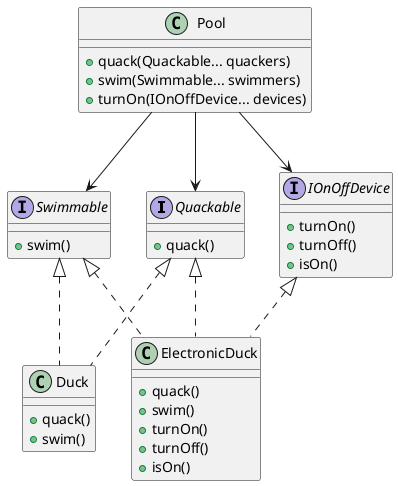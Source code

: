 @startuml lsp
interface Quackable {
    +quack()
}

interface Swimmable {
    +swim()
}

interface IOnOffDevice {
    +turnOn()
    +turnOff()
    +isOn()
}

class Duck implements Quackable, Swimmable {
    +quack()
    +swim()
}

class ElectronicDuck implements Quackable, Swimmable, IOnOffDevice {
    +quack()
    +swim()
    +turnOn()
    +turnOff()
    +isOn()
}

class Pool {
    +quack(Quackable... quackers)
    +swim(Swimmable... swimmers)
    +turnOn(IOnOffDevice... devices)
}

Pool --> Swimmable
Pool --> Quackable
Pool --> IOnOffDevice

@enduml
